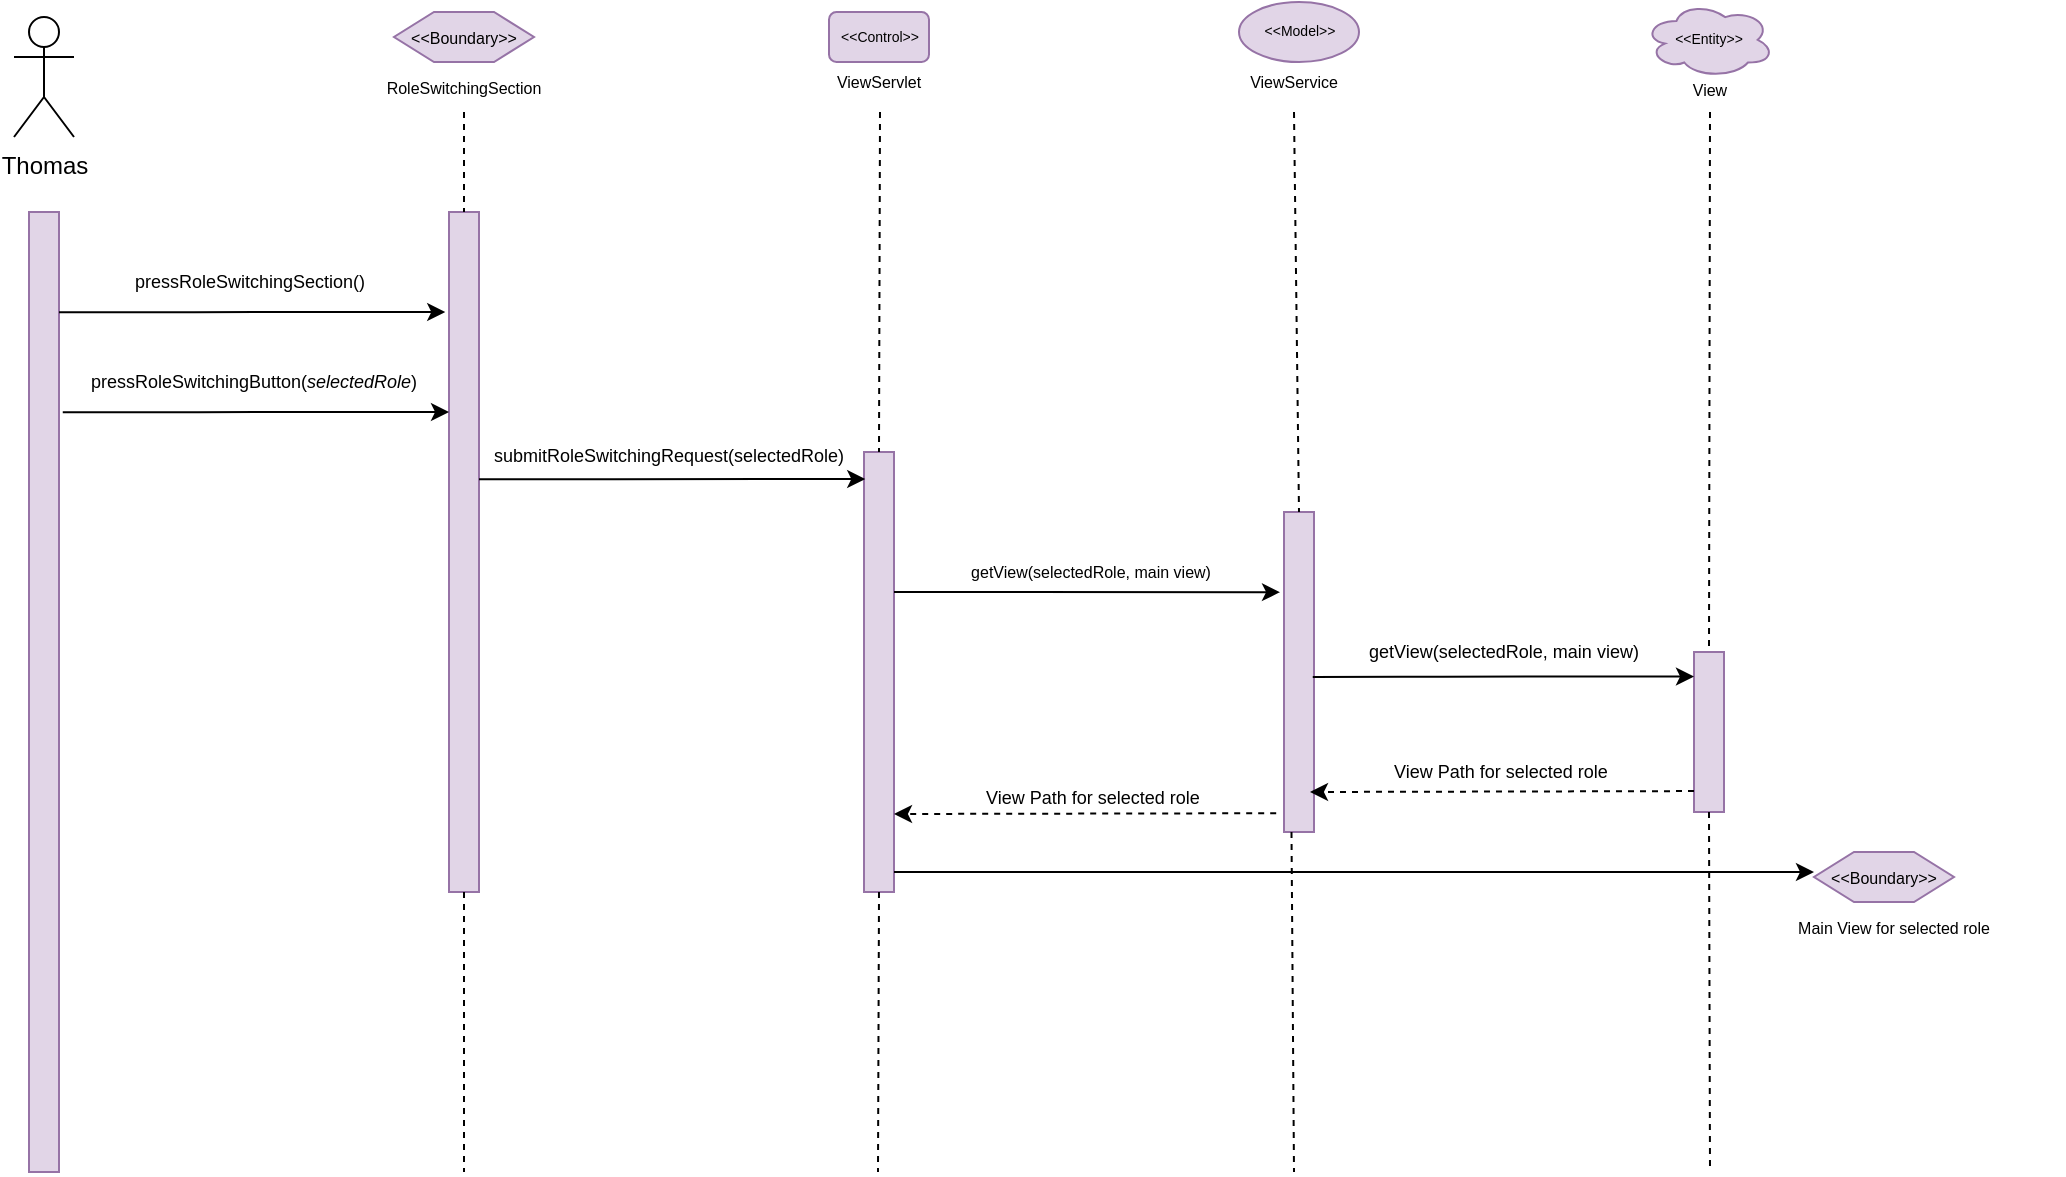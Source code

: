 <mxfile version="15.4.0" type="device"><diagram id="1OvarogxXKm3GbeuXe_s" name="Page-1"><mxGraphModel dx="1422" dy="815" grid="1" gridSize="10" guides="1" tooltips="1" connect="1" arrows="1" fold="1" page="1" pageScale="1" pageWidth="827" pageHeight="1169" math="0" shadow="0"><root><mxCell id="0"/><mxCell id="1" parent="0"/><mxCell id="YSWSATCDvpHB1jUYzoDS-1" value="Thomas" style="shape=umlActor;verticalLabelPosition=bottom;verticalAlign=top;html=1;outlineConnect=0;" parent="1" vertex="1"><mxGeometry x="120" y="142.5" width="30" height="60" as="geometry"/></mxCell><mxCell id="YSWSATCDvpHB1jUYzoDS-2" value="" style="rounded=0;whiteSpace=wrap;html=1;fillColor=#e1d5e7;strokeColor=#9673a6;" parent="1" vertex="1"><mxGeometry x="127.5" y="240" width="15" height="480" as="geometry"/></mxCell><mxCell id="YSWSATCDvpHB1jUYzoDS-3" value="" style="rounded=0;whiteSpace=wrap;html=1;fillColor=#e1d5e7;strokeColor=#9673a6;" parent="1" vertex="1"><mxGeometry x="337.5" y="240" width="15" height="340" as="geometry"/></mxCell><mxCell id="YSWSATCDvpHB1jUYzoDS-4" value="" style="endArrow=none;dashed=1;html=1;rounded=0;fontSize=8;entryX=0.5;entryY=0;entryDx=0;entryDy=0;exitX=0.5;exitY=1;exitDx=0;exitDy=0;" parent="1" target="YSWSATCDvpHB1jUYzoDS-3" edge="1"><mxGeometry width="50" height="50" relative="1" as="geometry"><mxPoint x="345" y="190" as="sourcePoint"/><mxPoint x="367.5" y="250" as="targetPoint"/></mxGeometry></mxCell><mxCell id="YSWSATCDvpHB1jUYzoDS-5" value="&amp;lt;&amp;lt;Boundary&amp;gt;&amp;gt;" style="shape=hexagon;perimeter=hexagonPerimeter2;whiteSpace=wrap;html=1;fixedSize=1;fontSize=8;fillColor=#e1d5e7;strokeColor=#9673a6;" parent="1" vertex="1"><mxGeometry x="310" y="140" width="70" height="25" as="geometry"/></mxCell><mxCell id="YSWSATCDvpHB1jUYzoDS-6" value="&lt;div&gt;RoleSwitchingSection&lt;/div&gt;" style="text;html=1;strokeColor=none;fillColor=none;align=center;verticalAlign=middle;whiteSpace=wrap;rounded=0;fontSize=8;" parent="1" vertex="1"><mxGeometry x="330" y="170" width="30" height="15" as="geometry"/></mxCell><mxCell id="YSWSATCDvpHB1jUYzoDS-8" value="&amp;lt;&amp;lt;Control&amp;gt;&amp;gt;" style="rounded=1;whiteSpace=wrap;html=1;fontSize=7;fillColor=#e1d5e7;strokeColor=#9673a6;" parent="1" vertex="1"><mxGeometry x="527.5" y="140" width="50" height="25" as="geometry"/></mxCell><mxCell id="YSWSATCDvpHB1jUYzoDS-9" value="ViewServlet" style="text;html=1;strokeColor=none;fillColor=none;align=center;verticalAlign=middle;whiteSpace=wrap;rounded=0;fontSize=8;" parent="1" vertex="1"><mxGeometry x="493.13" y="167.5" width="118.75" height="15" as="geometry"/></mxCell><mxCell id="YSWSATCDvpHB1jUYzoDS-10" value="" style="rounded=0;whiteSpace=wrap;html=1;fillColor=#e1d5e7;strokeColor=#9673a6;" parent="1" vertex="1"><mxGeometry x="545" y="360" width="15" height="220" as="geometry"/></mxCell><mxCell id="YSWSATCDvpHB1jUYzoDS-11" value="" style="endArrow=none;dashed=1;html=1;rounded=0;fontSize=8;entryX=0.5;entryY=0;entryDx=0;entryDy=0;" parent="1" target="YSWSATCDvpHB1jUYzoDS-10" edge="1"><mxGeometry width="50" height="50" relative="1" as="geometry"><mxPoint x="553" y="190" as="sourcePoint"/><mxPoint x="597.5" y="263.5" as="targetPoint"/></mxGeometry></mxCell><mxCell id="YSWSATCDvpHB1jUYzoDS-12" value="&amp;lt;&amp;lt;Model&amp;gt;&amp;gt;" style="ellipse;whiteSpace=wrap;html=1;fontSize=7;fillColor=#e1d5e7;strokeColor=#9673a6;" parent="1" vertex="1"><mxGeometry x="732.5" y="135" width="60" height="30" as="geometry"/></mxCell><mxCell id="YSWSATCDvpHB1jUYzoDS-14" value="" style="rounded=0;whiteSpace=wrap;html=1;fillColor=#e1d5e7;strokeColor=#9673a6;" parent="1" vertex="1"><mxGeometry x="755" y="390" width="15" height="160" as="geometry"/></mxCell><mxCell id="YSWSATCDvpHB1jUYzoDS-15" value="" style="endArrow=none;dashed=1;html=1;rounded=0;fontSize=8;entryX=0.5;entryY=0;entryDx=0;entryDy=0;" parent="1" target="YSWSATCDvpHB1jUYzoDS-14" edge="1"><mxGeometry width="50" height="50" relative="1" as="geometry"><mxPoint x="760" y="190" as="sourcePoint"/><mxPoint x="782.5" y="288.5" as="targetPoint"/></mxGeometry></mxCell><mxCell id="YSWSATCDvpHB1jUYzoDS-16" value="ViewService" style="text;html=1;strokeColor=none;fillColor=none;align=center;verticalAlign=middle;whiteSpace=wrap;rounded=0;fontSize=8;" parent="1" vertex="1"><mxGeometry x="745" y="167.5" width="30" height="15" as="geometry"/></mxCell><mxCell id="YSWSATCDvpHB1jUYzoDS-17" value="getView(selectedRole, main view)" style="text;html=1;strokeColor=none;fillColor=none;align=center;verticalAlign=middle;whiteSpace=wrap;rounded=0;fontSize=9;" parent="1" vertex="1"><mxGeometry x="770" y="450" width="190" height="20" as="geometry"/></mxCell><mxCell id="YSWSATCDvpHB1jUYzoDS-18" value="&amp;lt;&amp;lt;Entity&amp;gt;&amp;gt;" style="ellipse;shape=cloud;whiteSpace=wrap;html=1;fontSize=7;fillColor=#e1d5e7;strokeColor=#9673a6;" parent="1" vertex="1"><mxGeometry x="935" y="135.0" width="65" height="37.82" as="geometry"/></mxCell><mxCell id="YSWSATCDvpHB1jUYzoDS-19" value="" style="rounded=0;whiteSpace=wrap;html=1;fillColor=#e1d5e7;strokeColor=#9673a6;" parent="1" vertex="1"><mxGeometry x="960" y="460" width="15" height="80" as="geometry"/></mxCell><mxCell id="YSWSATCDvpHB1jUYzoDS-20" value="" style="endArrow=none;dashed=1;html=1;rounded=0;fontSize=8;entryX=0.5;entryY=0;entryDx=0;entryDy=0;" parent="1" target="YSWSATCDvpHB1jUYzoDS-19" edge="1"><mxGeometry width="50" height="50" relative="1" as="geometry"><mxPoint x="968" y="190" as="sourcePoint"/><mxPoint x="894.66" y="381.25" as="targetPoint"/></mxGeometry></mxCell><mxCell id="YSWSATCDvpHB1jUYzoDS-21" value="View Path for selected role" style="text;html=1;strokeColor=none;fillColor=none;align=center;verticalAlign=middle;rounded=0;fontSize=9;" parent="1" vertex="1"><mxGeometry x="770" y="510" width="185" height="20" as="geometry"/></mxCell><mxCell id="YSWSATCDvpHB1jUYzoDS-22" value="" style="endArrow=classic;html=1;rounded=0;dashed=1;fontSize=7;" parent="1" edge="1"><mxGeometry width="50" height="50" relative="1" as="geometry"><mxPoint x="960" y="529.54" as="sourcePoint"/><mxPoint x="768" y="530" as="targetPoint"/></mxGeometry></mxCell><mxCell id="YSWSATCDvpHB1jUYzoDS-23" value="" style="endArrow=none;dashed=1;html=1;rounded=0;fontSize=8;exitX=0.5;exitY=1;exitDx=0;exitDy=0;" parent="1" source="YSWSATCDvpHB1jUYzoDS-19" edge="1"><mxGeometry width="50" height="50" relative="1" as="geometry"><mxPoint x="894.99" y="596.25" as="sourcePoint"/><mxPoint x="968" y="720" as="targetPoint"/></mxGeometry></mxCell><mxCell id="YSWSATCDvpHB1jUYzoDS-26" value="" style="endArrow=none;dashed=1;html=1;rounded=0;fontSize=8;exitX=0.5;exitY=1;exitDx=0;exitDy=0;" parent="1" source="YSWSATCDvpHB1jUYzoDS-3" edge="1"><mxGeometry width="50" height="50" relative="1" as="geometry"><mxPoint x="345" y="620" as="sourcePoint"/><mxPoint x="345" y="720" as="targetPoint"/><Array as="points"/></mxGeometry></mxCell><mxCell id="YSWSATCDvpHB1jUYzoDS-28" value="View" style="text;html=1;strokeColor=none;fillColor=none;align=center;verticalAlign=middle;whiteSpace=wrap;rounded=0;fontSize=8;" parent="1" vertex="1"><mxGeometry x="952.5" y="171.41" width="30" height="15" as="geometry"/></mxCell><mxCell id="YSWSATCDvpHB1jUYzoDS-30" value="" style="endArrow=classic;html=1;rounded=0;exitX=1;exitY=0;exitDx=0;exitDy=0;entryX=-0.125;entryY=0.121;entryDx=0;entryDy=0;entryPerimeter=0;" parent="1" edge="1"><mxGeometry width="50" height="50" relative="1" as="geometry"><mxPoint x="352.5" y="373.57" as="sourcePoint"/><mxPoint x="545.625" y="373.5" as="targetPoint"/><Array as="points"><mxPoint x="400" y="373.57"/><mxPoint x="420" y="373.57"/></Array></mxGeometry></mxCell><mxCell id="YSWSATCDvpHB1jUYzoDS-31" value="&lt;div style=&quot;font-size: 9px&quot;&gt;&lt;font style=&quot;font-size: 9px&quot;&gt;submitRoleSwitchingRequest(selectedRole)&lt;/font&gt;&lt;/div&gt;" style="text;html=1;strokeColor=none;fillColor=none;align=center;verticalAlign=middle;whiteSpace=wrap;rounded=0;fontSize=9;" parent="1" vertex="1"><mxGeometry x="350" y="350" width="195" height="23.5" as="geometry"/></mxCell><mxCell id="YSWSATCDvpHB1jUYzoDS-38" value="&lt;font style=&quot;font-size: 9px&quot;&gt;View Path for selected role&lt;/font&gt;" style="text;html=1;strokeColor=none;fillColor=none;align=center;verticalAlign=middle;whiteSpace=wrap;rounded=0;fontSize=8;" parent="1" vertex="1"><mxGeometry x="562.25" y="520" width="195" height="26.5" as="geometry"/></mxCell><mxCell id="YSWSATCDvpHB1jUYzoDS-41" value="" style="endArrow=classic;html=1;rounded=0;dashed=1;fontSize=7;exitX=0.073;exitY=0.293;exitDx=0;exitDy=0;exitPerimeter=0;" parent="1" edge="1"><mxGeometry width="50" height="50" relative="1" as="geometry"><mxPoint x="751.095" y="540.605" as="sourcePoint"/><mxPoint x="560" y="541" as="targetPoint"/></mxGeometry></mxCell><mxCell id="YSWSATCDvpHB1jUYzoDS-44" value="" style="endArrow=classic;html=1;rounded=0;entryX=-0.125;entryY=0.121;entryDx=0;entryDy=0;entryPerimeter=0;" parent="1" edge="1"><mxGeometry width="50" height="50" relative="1" as="geometry"><mxPoint x="769.38" y="472.51" as="sourcePoint"/><mxPoint x="960.005" y="472.26" as="targetPoint"/><Array as="points"><mxPoint x="814.38" y="472.33"/><mxPoint x="834.38" y="472.33"/></Array></mxGeometry></mxCell><mxCell id="YSWSATCDvpHB1jUYzoDS-51" value="" style="endArrow=none;dashed=1;html=1;rounded=0;fontSize=8;exitX=0.25;exitY=1;exitDx=0;exitDy=0;" parent="1" source="YSWSATCDvpHB1jUYzoDS-14" edge="1"><mxGeometry width="50" height="50" relative="1" as="geometry"><mxPoint x="759.75" y="553.5" as="sourcePoint"/><mxPoint x="760" y="720" as="targetPoint"/></mxGeometry></mxCell><mxCell id="YSWSATCDvpHB1jUYzoDS-52" value="" style="endArrow=none;dashed=1;html=1;rounded=0;fontSize=8;exitX=0.5;exitY=1;exitDx=0;exitDy=0;" parent="1" source="YSWSATCDvpHB1jUYzoDS-10" edge="1"><mxGeometry width="50" height="50" relative="1" as="geometry"><mxPoint x="552" y="620" as="sourcePoint"/><mxPoint x="552" y="720" as="targetPoint"/></mxGeometry></mxCell><mxCell id="1Dftn5dTaNEUlLf8cbUL-15" value="" style="endArrow=classic;html=1;rounded=0;exitX=1;exitY=0;exitDx=0;exitDy=0;" parent="1" edge="1"><mxGeometry width="50" height="50" relative="1" as="geometry"><mxPoint x="560" y="430.0" as="sourcePoint"/><mxPoint x="753" y="430.07" as="targetPoint"/><Array as="points"><mxPoint x="607.5" y="430.0"/><mxPoint x="627.5" y="430.0"/></Array></mxGeometry></mxCell><mxCell id="1Dftn5dTaNEUlLf8cbUL-20" value="getView(selectedRole, main view)" style="text;html=1;align=center;verticalAlign=middle;resizable=0;points=[];autosize=1;strokeColor=none;fillColor=none;fontSize=8;fontColor=#000000;" parent="1" vertex="1"><mxGeometry x="587.5" y="410" width="140" height="20" as="geometry"/></mxCell><mxCell id="LEsE2oOUbjGBRbav1YQk-1" value="" style="endArrow=classic;html=1;rounded=0;exitX=1;exitY=0;exitDx=0;exitDy=0;entryX=-0.125;entryY=0.121;entryDx=0;entryDy=0;entryPerimeter=0;" parent="1" edge="1"><mxGeometry width="50" height="50" relative="1" as="geometry"><mxPoint x="142.5" y="290.07" as="sourcePoint"/><mxPoint x="335.625" y="290" as="targetPoint"/><Array as="points"><mxPoint x="190" y="290.07"/><mxPoint x="210" y="290.07"/></Array></mxGeometry></mxCell><mxCell id="LEsE2oOUbjGBRbav1YQk-2" value="pressRoleSwitchingSection()" style="text;html=1;strokeColor=none;fillColor=none;align=center;verticalAlign=middle;whiteSpace=wrap;rounded=0;fontSize=9;" parent="1" vertex="1"><mxGeometry x="147.5" y="260" width="180" height="30" as="geometry"/></mxCell><mxCell id="i98hKCKNW4Ew2zLRgc-C-2" value="pressRoleSwitchingButton(&lt;i&gt;selectedRole&lt;/i&gt;)" style="text;html=1;strokeColor=none;fillColor=none;align=center;verticalAlign=middle;whiteSpace=wrap;rounded=0;fontSize=9;" vertex="1" parent="1"><mxGeometry x="150" y="310" width="180" height="30" as="geometry"/></mxCell><mxCell id="i98hKCKNW4Ew2zLRgc-C-3" value="" style="endArrow=classic;html=1;rounded=0;exitX=1;exitY=0;exitDx=0;exitDy=0;entryX=-0.125;entryY=0.121;entryDx=0;entryDy=0;entryPerimeter=0;" edge="1" parent="1"><mxGeometry width="50" height="50" relative="1" as="geometry"><mxPoint x="144.38" y="340.07" as="sourcePoint"/><mxPoint x="337.505" y="340" as="targetPoint"/><Array as="points"><mxPoint x="191.88" y="340.07"/><mxPoint x="211.88" y="340.07"/></Array></mxGeometry></mxCell><mxCell id="i98hKCKNW4Ew2zLRgc-C-4" value="" style="endArrow=classic;html=1;rounded=0;exitX=1;exitY=0;exitDx=0;exitDy=0;" edge="1" parent="1"><mxGeometry width="50" height="50" relative="1" as="geometry"><mxPoint x="560.0" y="570.0" as="sourcePoint"/><mxPoint x="1020" y="570" as="targetPoint"/><Array as="points"><mxPoint x="607.5" y="570"/><mxPoint x="627.5" y="570"/></Array></mxGeometry></mxCell><mxCell id="i98hKCKNW4Ew2zLRgc-C-5" value="&amp;lt;&amp;lt;Boundary&amp;gt;&amp;gt;" style="shape=hexagon;perimeter=hexagonPerimeter2;whiteSpace=wrap;html=1;fixedSize=1;fontSize=8;fillColor=#e1d5e7;strokeColor=#9673a6;" vertex="1" parent="1"><mxGeometry x="1020" y="560" width="70" height="25" as="geometry"/></mxCell><mxCell id="i98hKCKNW4Ew2zLRgc-C-6" value="&lt;div&gt;Main View for selected role&lt;/div&gt;" style="text;html=1;strokeColor=none;fillColor=none;align=center;verticalAlign=middle;whiteSpace=wrap;rounded=0;fontSize=8;" vertex="1" parent="1"><mxGeometry x="975" y="590" width="170" height="15" as="geometry"/></mxCell></root></mxGraphModel></diagram></mxfile>